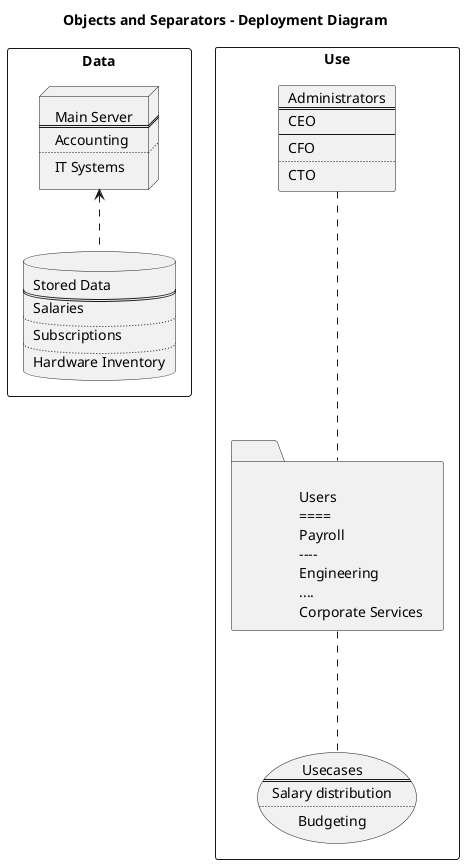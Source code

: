 @startuml Objects_and_Separators

title Objects and Separators - Deployment Diagram

rectangle Data {

	node MainServer [
		Main Server
		====
		Accounting
		....
		IT Systems
	]
	
	database Database [
		Stored Data
		====
		Salaries
		....
		Subscriptions
		....
		Hardware Inventory
	]

}

rectangle Use {

	folder Users [

		Users
		====
		Payroll
		----
		Engineering
		....
		Corporate Services
	]
	
	usecase Usecases [
		Usecases
		====
		Salary distribution
		....
		Budgeting
	]
	
	card Administrators [
		Administrators
		====
		CEO
		----
		CFO
		....
		CTO
	]

}

MainServer <.. Database
Users ... Usecases
Administrators ... Users




@enduml